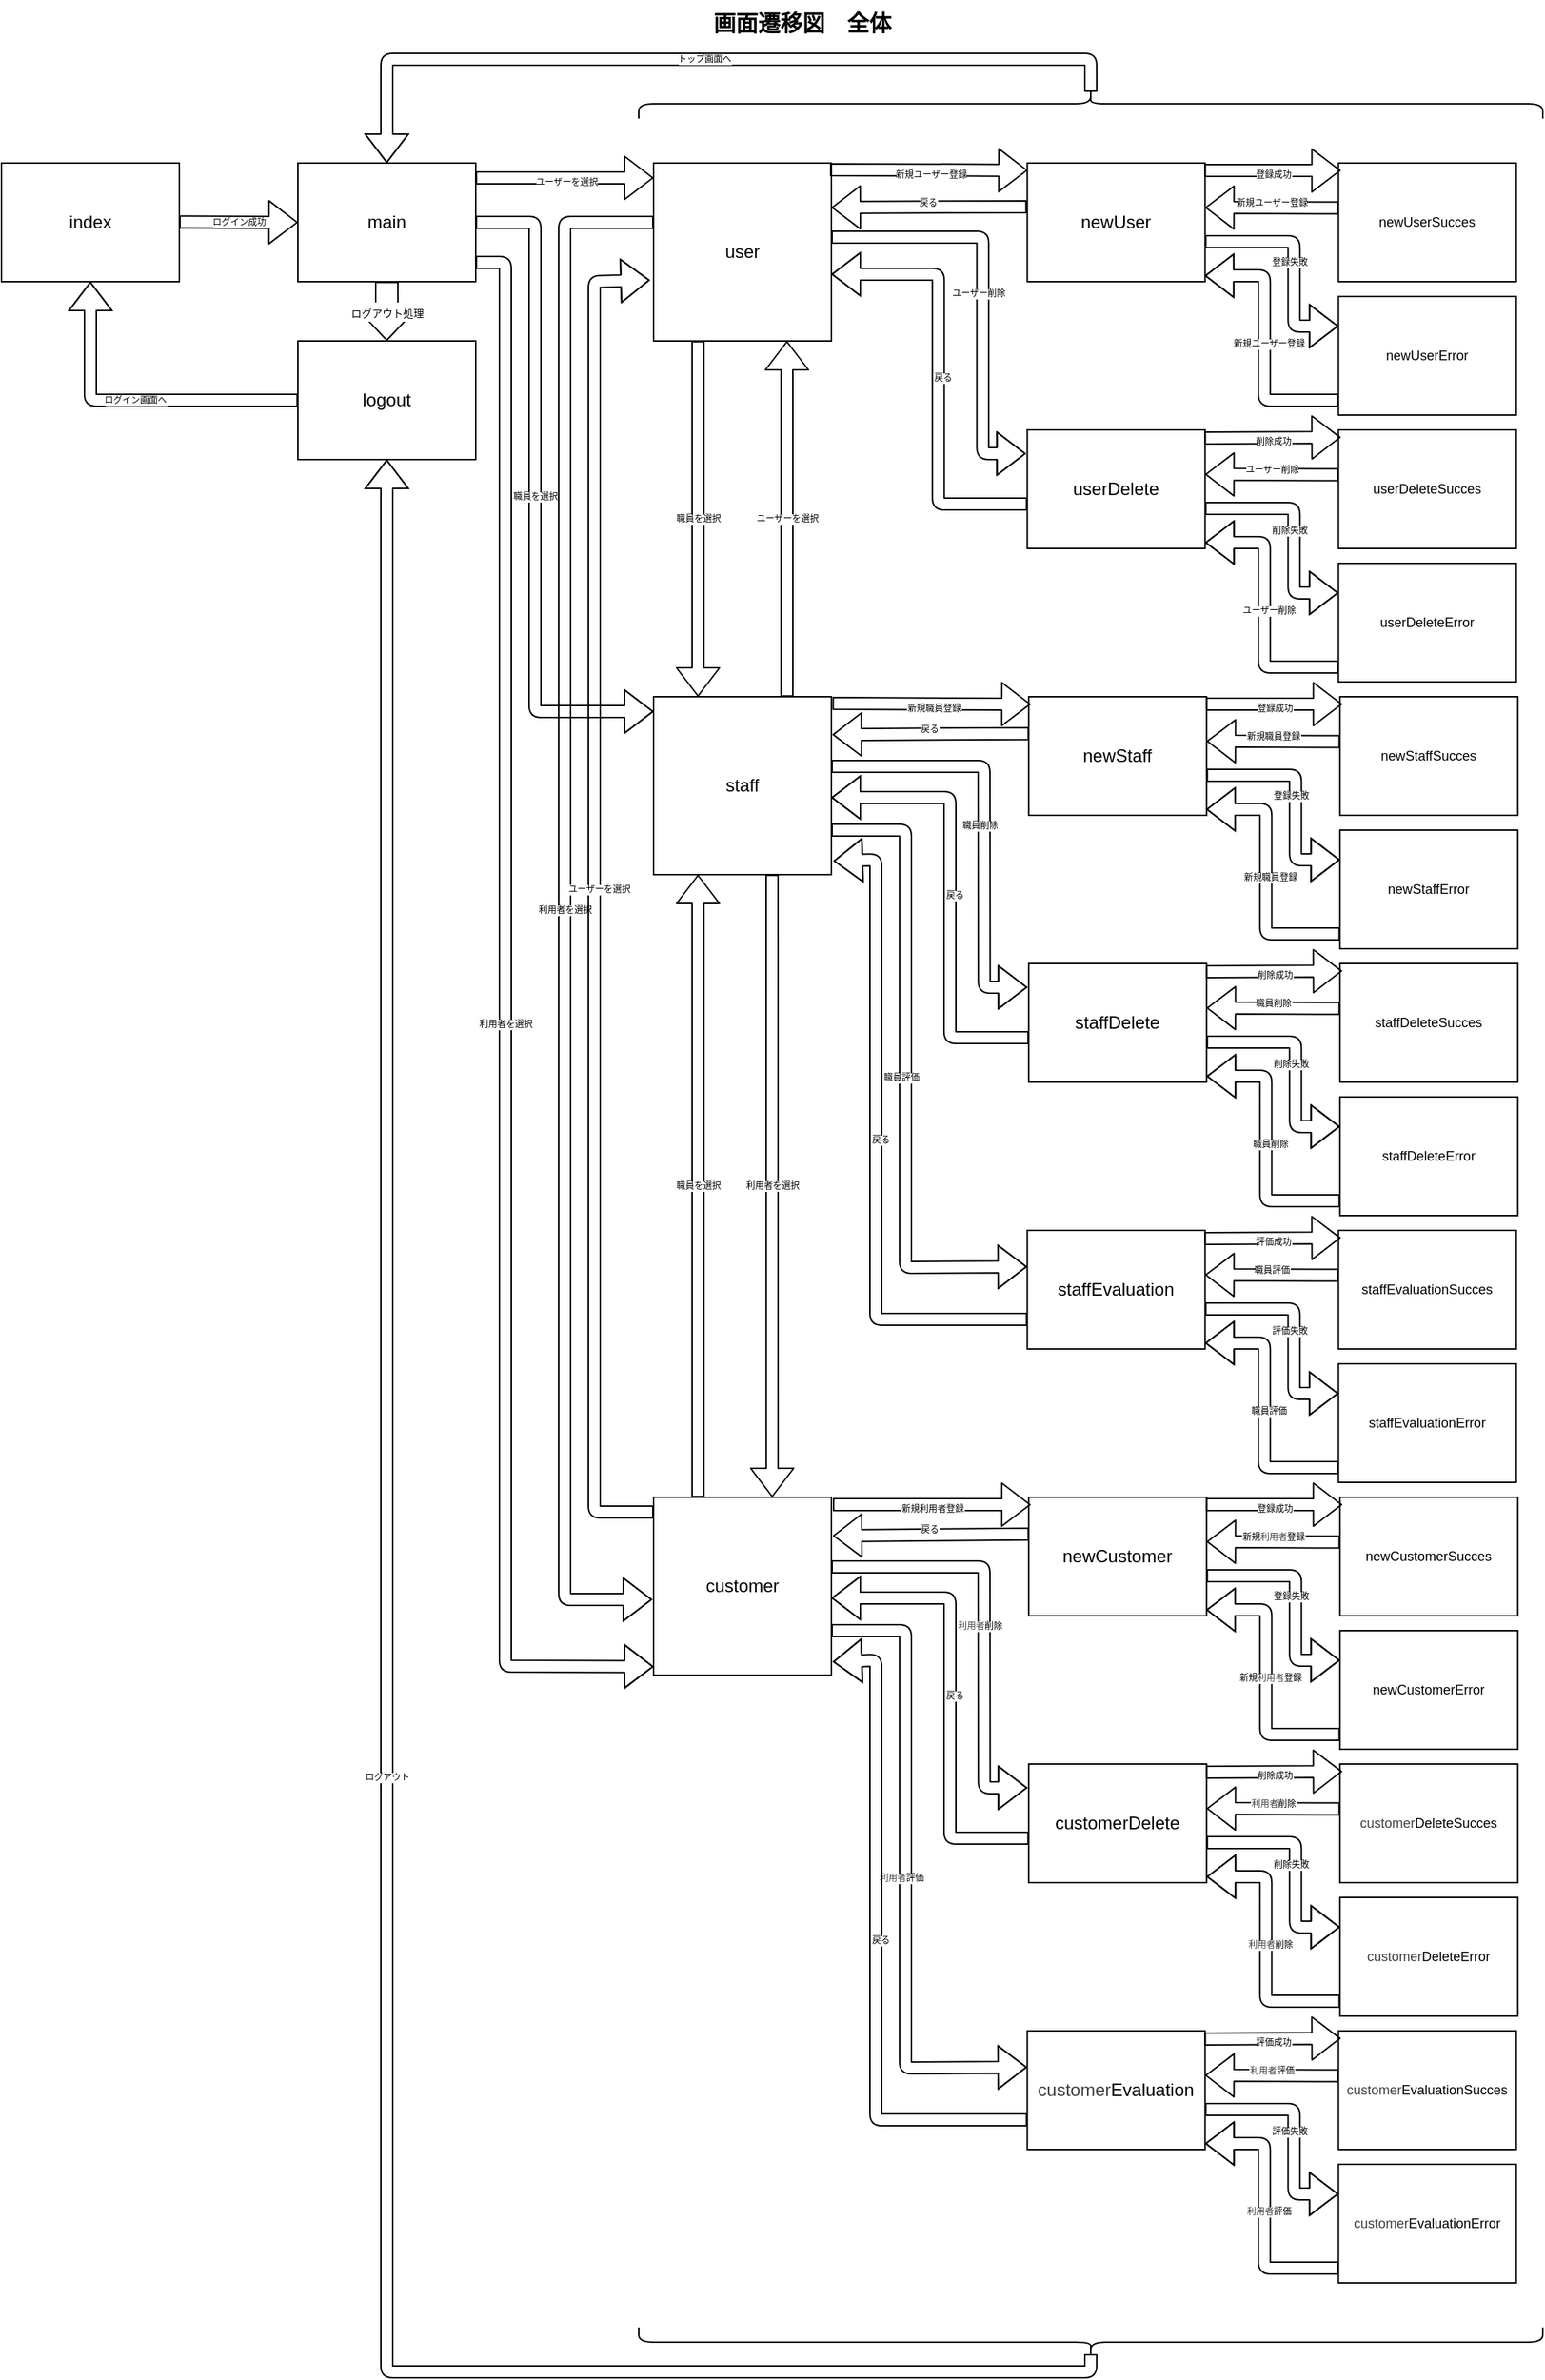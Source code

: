 <mxfile>
    <diagram id="4oe_DwJHGcQwyw0zM1gN" name="ページ1">
        <mxGraphModel dx="1631" dy="926" grid="1" gridSize="10" guides="1" tooltips="1" connect="1" arrows="1" fold="1" page="1" pageScale="1" pageWidth="1169" pageHeight="1654" math="0" shadow="0">
            <root>
                <mxCell id="0"/>
                <mxCell id="1" parent="0"/>
                <mxCell id="2" value="index" style="rounded=0;whiteSpace=wrap;html=1;" parent="1" vertex="1">
                    <mxGeometry x="40" y="110" width="120" height="80" as="geometry"/>
                </mxCell>
                <mxCell id="3" value="main" style="rounded=0;whiteSpace=wrap;html=1;" parent="1" vertex="1">
                    <mxGeometry x="240" y="110" width="120" height="80" as="geometry"/>
                </mxCell>
                <mxCell id="5" value="user" style="rounded=0;whiteSpace=wrap;html=1;" parent="1" vertex="1">
                    <mxGeometry x="480" y="110" width="120" height="120" as="geometry"/>
                </mxCell>
                <mxCell id="6" value="staff" style="rounded=0;whiteSpace=wrap;html=1;" parent="1" vertex="1">
                    <mxGeometry x="480" y="470" width="120" height="120" as="geometry"/>
                </mxCell>
                <mxCell id="9" value="customer" style="rounded=0;whiteSpace=wrap;html=1;" parent="1" vertex="1">
                    <mxGeometry x="480" y="1010" width="120" height="120" as="geometry"/>
                </mxCell>
                <mxCell id="17" value="logout" style="rounded=0;whiteSpace=wrap;html=1;" parent="1" vertex="1">
                    <mxGeometry x="240" y="230" width="120" height="80" as="geometry"/>
                </mxCell>
                <mxCell id="20" value="&lt;font&gt;ログイン成功&lt;/font&gt;" style="shape=flexArrow;endArrow=classic;html=1;entryX=0;entryY=0.5;entryDx=0;entryDy=0;align=center;spacing=0;spacingBottom=0;fontSize=6;startSize=6;endSize=6;targetPerimeterSpacing=0;strokeWidth=1;width=8;" parent="1" target="3" edge="1">
                    <mxGeometry width="50" height="50" relative="1" as="geometry">
                        <mxPoint x="160" y="149.76" as="sourcePoint"/>
                        <mxPoint x="230" y="149.76" as="targetPoint"/>
                    </mxGeometry>
                </mxCell>
                <mxCell id="29" value="&lt;font&gt;ユーザーを選択&lt;/font&gt;" style="shape=flexArrow;endArrow=classic;html=1;align=center;spacing=0;spacingBottom=0;exitX=0.997;exitY=0.163;exitDx=0;exitDy=0;exitPerimeter=0;fontSize=6;startSize=6;endSize=6;targetPerimeterSpacing=0;strokeWidth=1;width=8;" parent="1" edge="1">
                    <mxGeometry x="0.015" y="-3" width="50" height="50" relative="1" as="geometry">
                        <mxPoint x="360.0" y="120.0" as="sourcePoint"/>
                        <mxPoint x="480" y="120" as="targetPoint"/>
                        <mxPoint as="offset"/>
                    </mxGeometry>
                </mxCell>
                <mxCell id="30" value="&lt;font&gt;職員を選択&lt;/font&gt;" style="shape=flexArrow;endArrow=classic;html=1;align=center;spacing=0;spacingBottom=0;exitX=1;exitY=0.5;exitDx=0;exitDy=0;fontSize=6;startSize=6;endSize=6;targetPerimeterSpacing=0;strokeWidth=1;width=8;" parent="1" source="3" edge="1">
                    <mxGeometry width="50" height="50" relative="1" as="geometry">
                        <mxPoint x="360" y="150" as="sourcePoint"/>
                        <mxPoint x="480" y="480" as="targetPoint"/>
                        <Array as="points">
                            <mxPoint x="400" y="150"/>
                            <mxPoint x="400" y="480"/>
                        </Array>
                    </mxGeometry>
                </mxCell>
                <mxCell id="31" value="&lt;font&gt;利用者を選択&lt;/font&gt;" style="shape=flexArrow;endArrow=classic;html=1;entryX=0;entryY=0.952;entryDx=0;entryDy=0;align=center;spacing=0;spacingBottom=0;fontSize=6;startSize=6;endSize=6;targetPerimeterSpacing=0;strokeWidth=1;width=8;entryPerimeter=0;" parent="1" target="9" edge="1">
                    <mxGeometry width="50" height="50" relative="1" as="geometry">
                        <mxPoint x="360" y="177" as="sourcePoint"/>
                        <mxPoint x="490" y="370" as="targetPoint"/>
                        <Array as="points">
                            <mxPoint x="380" y="177"/>
                            <mxPoint x="380" y="1124"/>
                        </Array>
                    </mxGeometry>
                </mxCell>
                <mxCell id="33" value="&lt;font&gt;職員を選択&lt;/font&gt;" style="shape=flexArrow;endArrow=classic;html=1;entryX=0.25;entryY=0;entryDx=0;entryDy=0;align=center;spacing=0;spacingBottom=0;exitX=0.25;exitY=1;exitDx=0;exitDy=0;fontSize=6;startSize=6;endSize=6;targetPerimeterSpacing=0;strokeWidth=1;width=8;" parent="1" source="5" target="6" edge="1">
                    <mxGeometry width="50" height="50" relative="1" as="geometry">
                        <mxPoint x="510" y="190" as="sourcePoint"/>
                        <mxPoint x="630" y="310" as="targetPoint"/>
                    </mxGeometry>
                </mxCell>
                <mxCell id="34" value="&lt;font&gt;利用者を選択&lt;/font&gt;" style="shape=flexArrow;endArrow=classic;html=1;entryX=-0.008;entryY=0.575;entryDx=0;entryDy=0;align=center;spacing=0;spacingBottom=0;fontSize=6;startSize=6;endSize=6;targetPerimeterSpacing=0;strokeWidth=1;width=8;entryPerimeter=0;exitX=0;exitY=0.333;exitDx=0;exitDy=0;exitPerimeter=0;" parent="1" source="5" target="9" edge="1">
                    <mxGeometry width="50" height="50" relative="1" as="geometry">
                        <mxPoint x="479" y="150" as="sourcePoint"/>
                        <mxPoint x="410" y="1020.0" as="targetPoint"/>
                        <Array as="points">
                            <mxPoint x="420" y="150"/>
                            <mxPoint x="420" y="1079"/>
                        </Array>
                    </mxGeometry>
                </mxCell>
                <mxCell id="35" value="&lt;font&gt;職員を選択&lt;/font&gt;" style="shape=flexArrow;endArrow=classic;html=1;entryX=0.25;entryY=1;entryDx=0;entryDy=0;align=center;spacing=0;spacingBottom=0;exitX=0.25;exitY=0;exitDx=0;exitDy=0;fontSize=6;startSize=6;endSize=6;targetPerimeterSpacing=0;strokeWidth=1;width=8;" parent="1" source="9" target="6" edge="1">
                    <mxGeometry width="50" height="50" relative="1" as="geometry">
                        <mxPoint x="510" y="886" as="sourcePoint"/>
                        <mxPoint x="510" y="940" as="targetPoint"/>
                    </mxGeometry>
                </mxCell>
                <mxCell id="36" value="&lt;font&gt;利用者を選択&lt;/font&gt;" style="shape=flexArrow;endArrow=classic;html=1;entryX=0.667;entryY=0;entryDx=0;entryDy=0;align=center;spacing=0;spacingBottom=0;entryPerimeter=0;fontSize=6;startSize=6;endSize=6;targetPerimeterSpacing=0;strokeWidth=1;width=8;" parent="1" target="9" edge="1">
                    <mxGeometry width="50" height="50" relative="1" as="geometry">
                        <mxPoint x="560" y="590" as="sourcePoint"/>
                        <mxPoint x="680" y="1046" as="targetPoint"/>
                    </mxGeometry>
                </mxCell>
                <mxCell id="37" value="&lt;font&gt;ユーザーを選択&lt;/font&gt;" style="shape=flexArrow;endArrow=classic;html=1;entryX=-0.021;entryY=0.658;entryDx=0;entryDy=0;align=center;spacing=0;spacingBottom=0;exitX=0;exitY=0.083;exitDx=0;exitDy=0;exitPerimeter=0;entryPerimeter=0;fontSize=6;startSize=6;endSize=6;targetPerimeterSpacing=0;strokeWidth=1;width=8;" parent="1" source="9" target="5" edge="1">
                    <mxGeometry x="0.015" y="-3" width="50" height="50" relative="1" as="geometry">
                        <mxPoint x="465.16" y="1010.0" as="sourcePoint"/>
                        <mxPoint x="460.0" y="710.56" as="targetPoint"/>
                        <mxPoint as="offset"/>
                        <Array as="points">
                            <mxPoint x="440" y="1020"/>
                            <mxPoint x="440" y="190"/>
                        </Array>
                    </mxGeometry>
                </mxCell>
                <mxCell id="38" value="&lt;span style=&quot;font-size: 7px;&quot;&gt;ログアウト処理&lt;/span&gt;" style="shape=flexArrow;endArrow=classic;html=1;entryX=0.5;entryY=0;entryDx=0;entryDy=0;width=15;align=center;spacing=0;spacingBottom=1;exitX=0.5;exitY=1;exitDx=0;exitDy=0;" parent="1" source="3" target="17" edge="1">
                    <mxGeometry width="50" height="50" relative="1" as="geometry">
                        <mxPoint x="160" y="220" as="sourcePoint"/>
                        <mxPoint x="240" y="220.24" as="targetPoint"/>
                    </mxGeometry>
                </mxCell>
                <mxCell id="41" value="newUser" style="rounded=0;whiteSpace=wrap;html=1;" parent="1" vertex="1">
                    <mxGeometry x="732.16" y="110" width="120" height="80" as="geometry"/>
                </mxCell>
                <mxCell id="42" value="userDelete" style="rounded=0;whiteSpace=wrap;html=1;" parent="1" vertex="1">
                    <mxGeometry x="732.16" y="290" width="120" height="80" as="geometry"/>
                </mxCell>
                <mxCell id="43" value="newUserSucces" style="rounded=0;whiteSpace=wrap;html=1;fontSize=9;" parent="1" vertex="1">
                    <mxGeometry x="942.16" y="110" width="120" height="80" as="geometry"/>
                </mxCell>
                <mxCell id="44" value="newUserError" style="rounded=0;whiteSpace=wrap;html=1;fontSize=9;" parent="1" vertex="1">
                    <mxGeometry x="942.16" y="200" width="120" height="80" as="geometry"/>
                </mxCell>
                <mxCell id="45" value="&lt;font&gt;新規&lt;/font&gt;&lt;span style=&quot;background-color: light-dark(#ffffff, var(--ge-dark-color, #121212));&quot;&gt;ユーザー登録&lt;/span&gt;" style="shape=flexArrow;endArrow=classic;html=1;align=center;spacing=0;spacingBottom=0;exitX=0.992;exitY=0.037;exitDx=0;exitDy=0;exitPerimeter=0;fontSize=6;startSize=6;endSize=6;targetPerimeterSpacing=0;strokeWidth=1;width=8;entryX=0.002;entryY=0.061;entryDx=0;entryDy=0;entryPerimeter=0;" parent="1" source="5" target="41" edge="1">
                    <mxGeometry x="0.015" y="-3" width="50" height="50" relative="1" as="geometry">
                        <mxPoint x="641.2" y="115.04" as="sourcePoint"/>
                        <mxPoint x="730" y="114" as="targetPoint"/>
                        <mxPoint as="offset"/>
                    </mxGeometry>
                </mxCell>
                <mxCell id="46" value="&lt;font&gt;戻る&lt;/font&gt;" style="shape=flexArrow;endArrow=classic;html=1;align=center;spacing=0;spacingBottom=0;exitX=-0.003;exitY=0.368;exitDx=0;exitDy=0;fontSize=6;startSize=6;endSize=6;targetPerimeterSpacing=0;strokeWidth=1;exitPerimeter=0;width=8;entryX=1;entryY=0.25;entryDx=0;entryDy=0;" parent="1" source="41" target="5" edge="1">
                    <mxGeometry x="0.013" y="-3" width="50" height="50" relative="1" as="geometry">
                        <mxPoint x="692.16" y="140" as="sourcePoint"/>
                        <mxPoint x="642.16" y="140" as="targetPoint"/>
                        <mxPoint as="offset"/>
                    </mxGeometry>
                </mxCell>
                <mxCell id="47" value="&lt;span style=&quot;background-color: light-dark(#ffffff, var(--ge-dark-color, #121212));&quot;&gt;登録成功&lt;/span&gt;" style="shape=flexArrow;endArrow=classic;html=1;entryX=0.013;entryY=0.063;entryDx=0;entryDy=0;align=center;spacing=0;spacingBottom=0;exitX=0.996;exitY=0.063;exitDx=0;exitDy=0;exitPerimeter=0;fontSize=6;startSize=6;endSize=6;targetPerimeterSpacing=0;strokeWidth=1;entryPerimeter=0;width=8;" parent="1" source="41" target="43" edge="1">
                    <mxGeometry x="0.015" y="-3" width="50" height="50" relative="1" as="geometry">
                        <mxPoint x="852.16" y="120" as="sourcePoint"/>
                        <mxPoint x="942.16" y="120" as="targetPoint"/>
                        <mxPoint as="offset"/>
                    </mxGeometry>
                </mxCell>
                <mxCell id="48" value="&lt;font&gt;新規&lt;/font&gt;&lt;span style=&quot;background-color: light-dark(#ffffff, var(--ge-dark-color, #121212));&quot;&gt;ユーザー登録&lt;/span&gt;" style="shape=flexArrow;endArrow=classic;html=1;entryX=1.008;entryY=0.813;entryDx=0;entryDy=0;align=center;spacing=0;spacingBottom=0;exitX=0;exitY=0.5;exitDx=0;exitDy=0;entryPerimeter=0;fontSize=6;startSize=6;endSize=6;targetPerimeterSpacing=0;strokeWidth=1;spacingTop=0;width=8;" parent="1" edge="1">
                    <mxGeometry x="0.015" y="-3" width="50" height="50" relative="1" as="geometry">
                        <mxPoint x="942.16" y="140.24" as="sourcePoint"/>
                        <mxPoint x="852.16" y="140.0" as="targetPoint"/>
                        <mxPoint as="offset"/>
                    </mxGeometry>
                </mxCell>
                <mxCell id="49" value="&lt;span style=&quot;background-color: light-dark(#ffffff, var(--ge-dark-color, #121212));&quot;&gt;登録失敗&lt;/span&gt;" style="shape=flexArrow;endArrow=classic;html=1;entryX=0;entryY=0.25;entryDx=0;entryDy=0;align=center;spacing=0;spacingBottom=0;exitX=1;exitY=0.662;exitDx=0;exitDy=0;exitPerimeter=0;fontSize=6;startSize=6;endSize=6;targetPerimeterSpacing=0;strokeWidth=1;width=8;" parent="1" source="41" target="44" edge="1">
                    <mxGeometry x="0.015" y="-3" width="50" height="50" relative="1" as="geometry">
                        <mxPoint x="852.16" y="180" as="sourcePoint"/>
                        <mxPoint x="942.16" y="180" as="targetPoint"/>
                        <mxPoint as="offset"/>
                        <Array as="points">
                            <mxPoint x="912.16" y="163"/>
                            <mxPoint x="912.16" y="220"/>
                        </Array>
                    </mxGeometry>
                </mxCell>
                <mxCell id="50" value="&lt;font&gt;ユーザーを選択&lt;/font&gt;" style="shape=flexArrow;endArrow=classic;html=1;entryX=0.75;entryY=1;entryDx=0;entryDy=0;align=center;spacing=0;spacingBottom=0;exitX=0.75;exitY=0;exitDx=0;exitDy=0;fontSize=6;startSize=6;endSize=6;targetPerimeterSpacing=0;strokeWidth=1;width=8;" parent="1" source="6" target="5" edge="1">
                    <mxGeometry width="50" height="50" relative="1" as="geometry">
                        <mxPoint x="590" y="210" as="sourcePoint"/>
                        <mxPoint x="590" y="396" as="targetPoint"/>
                    </mxGeometry>
                </mxCell>
                <mxCell id="51" value="&lt;font&gt;新規&lt;/font&gt;&lt;span style=&quot;background-color: light-dark(#ffffff, var(--ge-dark-color, #121212));&quot;&gt;ユーザー登録&lt;/span&gt;" style="shape=flexArrow;endArrow=classic;html=1;entryX=0.998;entryY=0.95;entryDx=0;entryDy=0;align=center;spacing=0;spacingBottom=0;exitX=0;exitY=0.5;exitDx=0;exitDy=0;entryPerimeter=0;fontSize=6;startSize=6;endSize=6;targetPerimeterSpacing=0;strokeWidth=1;spacingTop=0;width=8;" parent="1" target="41" edge="1">
                    <mxGeometry x="0.015" y="-3" width="50" height="50" relative="1" as="geometry">
                        <mxPoint x="942.16" y="269.95" as="sourcePoint"/>
                        <mxPoint x="852.16" y="269.71" as="targetPoint"/>
                        <mxPoint as="offset"/>
                        <Array as="points">
                            <mxPoint x="892.16" y="270"/>
                            <mxPoint x="892.16" y="186"/>
                        </Array>
                    </mxGeometry>
                </mxCell>
                <mxCell id="53" value="&lt;font&gt;ログイン画面へ&lt;/font&gt;" style="shape=flexArrow;endArrow=classic;html=1;entryX=0.5;entryY=1;entryDx=0;entryDy=0;align=center;spacing=0;spacingBottom=0;fontSize=6;startSize=6;endSize=6;targetPerimeterSpacing=0;strokeWidth=1;exitX=0;exitY=0.5;exitDx=0;exitDy=0;width=8;" parent="1" source="17" target="2" edge="1">
                    <mxGeometry width="50" height="50" relative="1" as="geometry">
                        <mxPoint x="110" y="269.66" as="sourcePoint"/>
                        <mxPoint x="190" y="269.9" as="targetPoint"/>
                        <Array as="points">
                            <mxPoint x="100" y="270"/>
                        </Array>
                    </mxGeometry>
                </mxCell>
                <mxCell id="54" value="&lt;span style=&quot;color: rgb(0, 0, 0);&quot;&gt;userDelete&lt;/span&gt;Succes" style="rounded=0;whiteSpace=wrap;html=1;fontSize=9;" parent="1" vertex="1">
                    <mxGeometry x="942.16" y="290" width="120" height="80" as="geometry"/>
                </mxCell>
                <mxCell id="55" value="&lt;span style=&quot;color: rgb(0, 0, 0);&quot;&gt;userDelete&lt;/span&gt;Error" style="rounded=0;whiteSpace=wrap;html=1;fontSize=9;" parent="1" vertex="1">
                    <mxGeometry x="942.16" y="380" width="120" height="80" as="geometry"/>
                </mxCell>
                <mxCell id="56" value="&lt;span style=&quot;background-color: light-dark(#ffffff, var(--ge-dark-color, #121212));&quot;&gt;削除成功&lt;/span&gt;" style="shape=flexArrow;endArrow=classic;html=1;entryX=0.013;entryY=0.063;entryDx=0;entryDy=0;align=center;spacing=0;spacingBottom=0;exitX=0.996;exitY=0.068;exitDx=0;exitDy=0;exitPerimeter=0;fontSize=6;startSize=6;endSize=6;targetPerimeterSpacing=0;strokeWidth=1;entryPerimeter=0;width=8;" parent="1" source="42" target="54" edge="1">
                    <mxGeometry x="0.015" y="-3" width="50" height="50" relative="1" as="geometry">
                        <mxPoint x="852.16" y="294" as="sourcePoint"/>
                        <mxPoint x="942.16" y="300" as="targetPoint"/>
                        <mxPoint as="offset"/>
                    </mxGeometry>
                </mxCell>
                <mxCell id="57" value="ユーザー削除" style="shape=flexArrow;endArrow=classic;html=1;entryX=1.008;entryY=0.813;entryDx=0;entryDy=0;align=center;spacing=0;spacingBottom=0;exitX=0;exitY=0.5;exitDx=0;exitDy=0;entryPerimeter=0;fontSize=6;startSize=6;endSize=6;targetPerimeterSpacing=0;strokeWidth=1;spacingTop=0;width=8;" parent="1" edge="1">
                    <mxGeometry x="0.015" y="-3" width="50" height="50" relative="1" as="geometry">
                        <mxPoint x="942.16" y="320.24" as="sourcePoint"/>
                        <mxPoint x="852.16" y="320" as="targetPoint"/>
                        <mxPoint as="offset"/>
                    </mxGeometry>
                </mxCell>
                <mxCell id="58" value="&lt;span style=&quot;background-color: light-dark(#ffffff, var(--ge-dark-color, #121212));&quot;&gt;削除失敗&lt;/span&gt;" style="shape=flexArrow;endArrow=classic;html=1;entryX=0;entryY=0.25;entryDx=0;entryDy=0;align=center;spacing=0;spacingBottom=0;exitX=1;exitY=0.662;exitDx=0;exitDy=0;exitPerimeter=0;fontSize=6;startSize=6;endSize=6;targetPerimeterSpacing=0;strokeWidth=1;width=8;" parent="1" target="55" edge="1">
                    <mxGeometry x="0.015" y="-3" width="50" height="50" relative="1" as="geometry">
                        <mxPoint x="852.16" y="343" as="sourcePoint"/>
                        <mxPoint x="942.16" y="360" as="targetPoint"/>
                        <mxPoint as="offset"/>
                        <Array as="points">
                            <mxPoint x="912.16" y="343"/>
                            <mxPoint x="912.16" y="400"/>
                        </Array>
                    </mxGeometry>
                </mxCell>
                <mxCell id="59" value="ユーザー削除" style="shape=flexArrow;endArrow=classic;html=1;entryX=0.998;entryY=0.95;entryDx=0;entryDy=0;align=center;spacing=0;spacingBottom=0;exitX=0;exitY=0.5;exitDx=0;exitDy=0;entryPerimeter=0;fontSize=6;startSize=6;endSize=6;targetPerimeterSpacing=0;strokeWidth=1;spacingTop=0;width=8;" parent="1" edge="1">
                    <mxGeometry x="0.015" y="-3" width="50" height="50" relative="1" as="geometry">
                        <mxPoint x="942.16" y="449.95" as="sourcePoint"/>
                        <mxPoint x="852.16" y="366" as="targetPoint"/>
                        <mxPoint as="offset"/>
                        <Array as="points">
                            <mxPoint x="892.16" y="450"/>
                            <mxPoint x="892.16" y="366"/>
                        </Array>
                    </mxGeometry>
                </mxCell>
                <mxCell id="61" value="ユーザー削除" style="shape=flexArrow;endArrow=classic;html=1;entryX=-0.008;entryY=0.2;entryDx=0;entryDy=0;align=center;spacing=0;spacingBottom=0;entryPerimeter=0;fontSize=6;startSize=6;endSize=6;targetPerimeterSpacing=0;strokeWidth=1;width=8;" parent="1" target="42" edge="1">
                    <mxGeometry x="0.015" y="-3" width="50" height="50" relative="1" as="geometry">
                        <mxPoint x="600" y="160" as="sourcePoint"/>
                        <mxPoint x="694.16" y="230" as="targetPoint"/>
                        <mxPoint as="offset"/>
                        <Array as="points">
                            <mxPoint x="702.16" y="160"/>
                            <mxPoint x="702.16" y="306"/>
                        </Array>
                    </mxGeometry>
                </mxCell>
                <mxCell id="62" value="&lt;font&gt;戻る&lt;/font&gt;" style="shape=flexArrow;endArrow=classic;html=1;align=center;spacing=0;spacingBottom=0;exitX=-0.003;exitY=0.368;exitDx=0;exitDy=0;fontSize=6;startSize=6;endSize=6;targetPerimeterSpacing=0;strokeWidth=1;exitPerimeter=0;width=8;" parent="1" edge="1">
                    <mxGeometry x="0.013" y="-3" width="50" height="50" relative="1" as="geometry">
                        <mxPoint x="732.16" y="340" as="sourcePoint"/>
                        <mxPoint x="600" y="185" as="targetPoint"/>
                        <mxPoint as="offset"/>
                        <Array as="points">
                            <mxPoint x="672.16" y="340"/>
                            <mxPoint x="672.16" y="185"/>
                        </Array>
                    </mxGeometry>
                </mxCell>
                <mxCell id="63" value="newS&lt;span style=&quot;color: rgb(0, 0, 0);&quot;&gt;taff&lt;/span&gt;" style="rounded=0;whiteSpace=wrap;html=1;" parent="1" vertex="1">
                    <mxGeometry x="733.16" y="470" width="120" height="80" as="geometry"/>
                </mxCell>
                <mxCell id="64" value="&lt;span style=&quot;color: rgb(0, 0, 0);&quot;&gt;staff&lt;/span&gt;Delete" style="rounded=0;whiteSpace=wrap;html=1;" parent="1" vertex="1">
                    <mxGeometry x="733.16" y="650" width="120" height="80" as="geometry"/>
                </mxCell>
                <mxCell id="65" value="new&lt;span style=&quot;color: rgb(0, 0, 0);&quot;&gt;S&lt;/span&gt;&lt;span style=&quot;color: rgb(0, 0, 0);&quot;&gt;taff&lt;/span&gt;Succes" style="rounded=0;whiteSpace=wrap;html=1;fontSize=9;" parent="1" vertex="1">
                    <mxGeometry x="943.16" y="470" width="120" height="80" as="geometry"/>
                </mxCell>
                <mxCell id="66" value="new&lt;span style=&quot;color: rgb(0, 0, 0);&quot;&gt;S&lt;/span&gt;&lt;span style=&quot;color: rgb(0, 0, 0);&quot;&gt;taff&lt;/span&gt;Error" style="rounded=0;whiteSpace=wrap;html=1;fontSize=9;" parent="1" vertex="1">
                    <mxGeometry x="943.16" y="560" width="120" height="80" as="geometry"/>
                </mxCell>
                <mxCell id="67" value="&lt;font&gt;新規&lt;/font&gt;&lt;span style=&quot;background-color: light-dark(#ffffff, var(--ge-dark-color, #121212));&quot;&gt;職員登録&lt;/span&gt;" style="shape=flexArrow;endArrow=classic;html=1;entryX=0.011;entryY=0.063;entryDx=0;entryDy=0;align=center;spacing=0;spacingBottom=0;exitX=1.006;exitY=0.038;exitDx=0;exitDy=0;exitPerimeter=0;entryPerimeter=0;fontSize=6;startSize=6;endSize=6;targetPerimeterSpacing=0;strokeWidth=1;width=8;" parent="1" source="6" target="63" edge="1">
                    <mxGeometry x="0.015" y="-3" width="50" height="50" relative="1" as="geometry">
                        <mxPoint x="642.16" y="475" as="sourcePoint"/>
                        <mxPoint x="655.16" y="537" as="targetPoint"/>
                        <mxPoint as="offset"/>
                    </mxGeometry>
                </mxCell>
                <mxCell id="68" value="&lt;font&gt;戻る&lt;/font&gt;" style="shape=flexArrow;endArrow=classic;html=1;align=center;spacing=0;spacingBottom=0;exitX=0.001;exitY=0.311;exitDx=0;exitDy=0;fontSize=6;startSize=6;endSize=6;targetPerimeterSpacing=0;strokeWidth=1;exitPerimeter=0;width=8;entryX=1.006;entryY=0.213;entryDx=0;entryDy=0;entryPerimeter=0;" parent="1" source="63" target="6" edge="1">
                    <mxGeometry x="0.013" y="-3" width="50" height="50" relative="1" as="geometry">
                        <mxPoint x="732.16" y="499.44" as="sourcePoint"/>
                        <mxPoint x="640.0" y="492.8" as="targetPoint"/>
                        <mxPoint as="offset"/>
                    </mxGeometry>
                </mxCell>
                <mxCell id="69" value="&lt;span style=&quot;background-color: light-dark(#ffffff, var(--ge-dark-color, #121212));&quot;&gt;登録成功&lt;/span&gt;" style="shape=flexArrow;endArrow=classic;html=1;entryX=0.013;entryY=0.063;entryDx=0;entryDy=0;align=center;spacing=0;spacingBottom=0;exitX=0.996;exitY=0.063;exitDx=0;exitDy=0;exitPerimeter=0;fontSize=6;startSize=6;endSize=6;targetPerimeterSpacing=0;strokeWidth=1;entryPerimeter=0;width=8;" parent="1" source="63" target="65" edge="1">
                    <mxGeometry x="0.015" y="-3" width="50" height="50" relative="1" as="geometry">
                        <mxPoint x="853.16" y="480" as="sourcePoint"/>
                        <mxPoint x="943.16" y="480" as="targetPoint"/>
                        <mxPoint as="offset"/>
                    </mxGeometry>
                </mxCell>
                <mxCell id="70" value="&lt;font&gt;新規職員&lt;/font&gt;&lt;span style=&quot;background-color: light-dark(#ffffff, var(--ge-dark-color, #121212));&quot;&gt;登録&lt;/span&gt;" style="shape=flexArrow;endArrow=classic;html=1;entryX=1.008;entryY=0.813;entryDx=0;entryDy=0;align=center;spacing=0;spacingBottom=0;exitX=0;exitY=0.5;exitDx=0;exitDy=0;entryPerimeter=0;fontSize=6;startSize=6;endSize=6;targetPerimeterSpacing=0;strokeWidth=1;spacingTop=0;width=8;" parent="1" edge="1">
                    <mxGeometry x="0.015" y="-3" width="50" height="50" relative="1" as="geometry">
                        <mxPoint x="943.16" y="500.24" as="sourcePoint"/>
                        <mxPoint x="853.16" y="500" as="targetPoint"/>
                        <mxPoint as="offset"/>
                    </mxGeometry>
                </mxCell>
                <mxCell id="71" value="&lt;span style=&quot;background-color: light-dark(#ffffff, var(--ge-dark-color, #121212));&quot;&gt;登録失敗&lt;/span&gt;" style="shape=flexArrow;endArrow=classic;html=1;entryX=0;entryY=0.25;entryDx=0;entryDy=0;align=center;spacing=0;spacingBottom=0;exitX=1;exitY=0.662;exitDx=0;exitDy=0;exitPerimeter=0;fontSize=6;startSize=6;endSize=6;targetPerimeterSpacing=0;strokeWidth=1;width=8;" parent="1" source="63" target="66" edge="1">
                    <mxGeometry x="0.015" y="-3" width="50" height="50" relative="1" as="geometry">
                        <mxPoint x="853.16" y="540" as="sourcePoint"/>
                        <mxPoint x="943.16" y="540" as="targetPoint"/>
                        <mxPoint as="offset"/>
                        <Array as="points">
                            <mxPoint x="913.16" y="523"/>
                            <mxPoint x="913.16" y="580"/>
                        </Array>
                    </mxGeometry>
                </mxCell>
                <mxCell id="72" value="&lt;font&gt;新規職員&lt;/font&gt;&lt;span style=&quot;background-color: light-dark(#ffffff, var(--ge-dark-color, #121212));&quot;&gt;登録&lt;/span&gt;" style="shape=flexArrow;endArrow=classic;html=1;entryX=0.998;entryY=0.95;entryDx=0;entryDy=0;align=center;spacing=0;spacingBottom=0;exitX=0;exitY=0.5;exitDx=0;exitDy=0;entryPerimeter=0;fontSize=6;startSize=6;endSize=6;targetPerimeterSpacing=0;strokeWidth=1;spacingTop=0;width=8;" parent="1" target="63" edge="1">
                    <mxGeometry x="0.015" y="-3" width="50" height="50" relative="1" as="geometry">
                        <mxPoint x="943.16" y="629.95" as="sourcePoint"/>
                        <mxPoint x="853.16" y="629.71" as="targetPoint"/>
                        <mxPoint as="offset"/>
                        <Array as="points">
                            <mxPoint x="893.16" y="630"/>
                            <mxPoint x="893.16" y="546"/>
                        </Array>
                    </mxGeometry>
                </mxCell>
                <mxCell id="73" value="&lt;span style=&quot;color: rgb(0, 0, 0);&quot;&gt;&lt;span style=&quot;color: rgb(0, 0, 0);&quot;&gt;staff&lt;/span&gt;Delete&lt;/span&gt;Succes" style="rounded=0;whiteSpace=wrap;html=1;fontSize=9;" parent="1" vertex="1">
                    <mxGeometry x="943.16" y="650" width="120" height="80" as="geometry"/>
                </mxCell>
                <mxCell id="74" value="&lt;span style=&quot;color: rgb(0, 0, 0);&quot;&gt;&lt;span style=&quot;color: rgb(0, 0, 0);&quot;&gt;staff&lt;/span&gt;Delete&lt;/span&gt;Error" style="rounded=0;whiteSpace=wrap;html=1;fontSize=9;" parent="1" vertex="1">
                    <mxGeometry x="943.16" y="740" width="120" height="80" as="geometry"/>
                </mxCell>
                <mxCell id="75" value="&lt;span style=&quot;background-color: light-dark(#ffffff, var(--ge-dark-color, #121212));&quot;&gt;削除成功&lt;/span&gt;" style="shape=flexArrow;endArrow=classic;html=1;entryX=0.013;entryY=0.063;entryDx=0;entryDy=0;align=center;spacing=0;spacingBottom=0;exitX=0.996;exitY=0.068;exitDx=0;exitDy=0;exitPerimeter=0;fontSize=6;startSize=6;endSize=6;targetPerimeterSpacing=0;strokeWidth=1;entryPerimeter=0;width=8;" parent="1" source="64" target="73" edge="1">
                    <mxGeometry x="0.015" y="-3" width="50" height="50" relative="1" as="geometry">
                        <mxPoint x="853.16" y="654" as="sourcePoint"/>
                        <mxPoint x="943.16" y="660" as="targetPoint"/>
                        <mxPoint as="offset"/>
                    </mxGeometry>
                </mxCell>
                <mxCell id="76" value="職員削除" style="shape=flexArrow;endArrow=classic;html=1;entryX=1.008;entryY=0.813;entryDx=0;entryDy=0;align=center;spacing=0;spacingBottom=0;exitX=0;exitY=0.5;exitDx=0;exitDy=0;entryPerimeter=0;fontSize=6;startSize=6;endSize=6;targetPerimeterSpacing=0;strokeWidth=1;spacingTop=0;width=8;" parent="1" edge="1">
                    <mxGeometry x="0.015" y="-3" width="50" height="50" relative="1" as="geometry">
                        <mxPoint x="943.16" y="680.24" as="sourcePoint"/>
                        <mxPoint x="853.16" y="680" as="targetPoint"/>
                        <mxPoint as="offset"/>
                    </mxGeometry>
                </mxCell>
                <mxCell id="77" value="&lt;span style=&quot;background-color: light-dark(#ffffff, var(--ge-dark-color, #121212));&quot;&gt;削除失敗&lt;/span&gt;" style="shape=flexArrow;endArrow=classic;html=1;entryX=0;entryY=0.25;entryDx=0;entryDy=0;align=center;spacing=0;spacingBottom=0;exitX=1;exitY=0.662;exitDx=0;exitDy=0;exitPerimeter=0;fontSize=6;startSize=6;endSize=6;targetPerimeterSpacing=0;strokeWidth=1;width=8;" parent="1" target="74" edge="1">
                    <mxGeometry x="0.015" y="-3" width="50" height="50" relative="1" as="geometry">
                        <mxPoint x="853.16" y="703" as="sourcePoint"/>
                        <mxPoint x="943.16" y="720" as="targetPoint"/>
                        <mxPoint as="offset"/>
                        <Array as="points">
                            <mxPoint x="913.16" y="703"/>
                            <mxPoint x="913.16" y="760"/>
                        </Array>
                    </mxGeometry>
                </mxCell>
                <mxCell id="78" value="職員削除" style="shape=flexArrow;endArrow=classic;html=1;entryX=0.998;entryY=0.95;entryDx=0;entryDy=0;align=center;spacing=0;spacingBottom=0;exitX=0;exitY=0.5;exitDx=0;exitDy=0;entryPerimeter=0;fontSize=6;startSize=6;endSize=6;targetPerimeterSpacing=0;strokeWidth=1;spacingTop=0;width=8;" parent="1" edge="1">
                    <mxGeometry x="0.015" y="-3" width="50" height="50" relative="1" as="geometry">
                        <mxPoint x="943.16" y="809.95" as="sourcePoint"/>
                        <mxPoint x="853.16" y="726" as="targetPoint"/>
                        <mxPoint as="offset"/>
                        <Array as="points">
                            <mxPoint x="893.16" y="810"/>
                            <mxPoint x="893.16" y="726"/>
                        </Array>
                    </mxGeometry>
                </mxCell>
                <mxCell id="79" value="職員削除" style="shape=flexArrow;endArrow=classic;html=1;entryX=-0.008;entryY=0.2;entryDx=0;entryDy=0;align=center;spacing=0;spacingBottom=0;entryPerimeter=0;fontSize=6;startSize=6;endSize=6;targetPerimeterSpacing=0;strokeWidth=1;exitX=1;exitY=0.392;exitDx=0;exitDy=0;exitPerimeter=0;width=8;" parent="1" source="6" target="64" edge="1">
                    <mxGeometry x="0.015" y="-3" width="50" height="50" relative="1" as="geometry">
                        <mxPoint x="642.16" y="520" as="sourcePoint"/>
                        <mxPoint x="695.16" y="590" as="targetPoint"/>
                        <mxPoint as="offset"/>
                        <Array as="points">
                            <mxPoint x="703" y="517"/>
                            <mxPoint x="703.16" y="666"/>
                        </Array>
                    </mxGeometry>
                </mxCell>
                <mxCell id="80" value="&lt;font&gt;戻る&lt;/font&gt;" style="shape=flexArrow;endArrow=classic;html=1;align=center;spacing=0;spacingBottom=0;exitX=-0.003;exitY=0.368;exitDx=0;exitDy=0;fontSize=6;startSize=6;endSize=6;targetPerimeterSpacing=0;strokeWidth=1;exitPerimeter=0;entryX=1;entryY=0.567;entryDx=0;entryDy=0;width=8;entryPerimeter=0;" parent="1" target="6" edge="1">
                    <mxGeometry x="0.013" y="-3" width="50" height="50" relative="1" as="geometry">
                        <mxPoint x="733.16" y="700" as="sourcePoint"/>
                        <mxPoint x="642.16" y="545" as="targetPoint"/>
                        <mxPoint as="offset"/>
                        <Array as="points">
                            <mxPoint x="680" y="700"/>
                            <mxPoint x="680" y="538"/>
                        </Array>
                    </mxGeometry>
                </mxCell>
                <mxCell id="81" value="&lt;span style=&quot;color: rgb(0, 0, 0);&quot;&gt;staffEvaluation&lt;/span&gt;" style="rounded=0;whiteSpace=wrap;html=1;" parent="1" vertex="1">
                    <mxGeometry x="732.16" y="830" width="120" height="80" as="geometry"/>
                </mxCell>
                <mxCell id="82" value="&lt;span style=&quot;color: rgb(0, 0, 0);&quot;&gt;&lt;span style=&quot;color: rgb(0, 0, 0);&quot;&gt;staffEvaluation&lt;/span&gt;&lt;/span&gt;Succes" style="rounded=0;whiteSpace=wrap;html=1;fontSize=9;" parent="1" vertex="1">
                    <mxGeometry x="942.16" y="830" width="120" height="80" as="geometry"/>
                </mxCell>
                <mxCell id="83" value="&lt;span style=&quot;color: rgb(0, 0, 0);&quot;&gt;&lt;span style=&quot;color: rgb(0, 0, 0);&quot;&gt;staffEvaluation&lt;/span&gt;&lt;/span&gt;Error" style="rounded=0;whiteSpace=wrap;html=1;fontSize=9;" parent="1" vertex="1">
                    <mxGeometry x="942.16" y="920" width="120" height="80" as="geometry"/>
                </mxCell>
                <mxCell id="84" value="&lt;span style=&quot;background-color: light-dark(#ffffff, var(--ge-dark-color, #121212));&quot;&gt;評価成功&lt;/span&gt;" style="shape=flexArrow;endArrow=classic;html=1;entryX=0.013;entryY=0.063;entryDx=0;entryDy=0;align=center;spacing=0;spacingBottom=0;exitX=0.996;exitY=0.068;exitDx=0;exitDy=0;exitPerimeter=0;fontSize=6;startSize=6;endSize=6;targetPerimeterSpacing=0;strokeWidth=1;entryPerimeter=0;width=8;" parent="1" source="81" target="82" edge="1">
                    <mxGeometry x="0.015" y="-3" width="50" height="50" relative="1" as="geometry">
                        <mxPoint x="852.16" y="834" as="sourcePoint"/>
                        <mxPoint x="942.16" y="840" as="targetPoint"/>
                        <mxPoint as="offset"/>
                    </mxGeometry>
                </mxCell>
                <mxCell id="85" value="職員評価" style="shape=flexArrow;endArrow=classic;html=1;entryX=1.008;entryY=0.813;entryDx=0;entryDy=0;align=center;spacing=0;spacingBottom=0;exitX=0;exitY=0.5;exitDx=0;exitDy=0;entryPerimeter=0;fontSize=6;startSize=6;endSize=6;targetPerimeterSpacing=0;strokeWidth=1;spacingTop=0;width=8;" parent="1" edge="1">
                    <mxGeometry x="0.015" y="-3" width="50" height="50" relative="1" as="geometry">
                        <mxPoint x="942.16" y="860.24" as="sourcePoint"/>
                        <mxPoint x="852.16" y="860" as="targetPoint"/>
                        <mxPoint as="offset"/>
                    </mxGeometry>
                </mxCell>
                <mxCell id="86" value="&lt;span style=&quot;background-color: light-dark(#ffffff, var(--ge-dark-color, #121212));&quot;&gt;評価失敗&lt;/span&gt;" style="shape=flexArrow;endArrow=classic;html=1;entryX=0;entryY=0.25;entryDx=0;entryDy=0;align=center;spacing=0;spacingBottom=0;exitX=1;exitY=0.662;exitDx=0;exitDy=0;exitPerimeter=0;fontSize=6;startSize=6;endSize=6;targetPerimeterSpacing=0;strokeWidth=1;width=8;" parent="1" target="83" edge="1">
                    <mxGeometry x="0.015" y="-3" width="50" height="50" relative="1" as="geometry">
                        <mxPoint x="852.16" y="883" as="sourcePoint"/>
                        <mxPoint x="942.16" y="900" as="targetPoint"/>
                        <mxPoint as="offset"/>
                        <Array as="points">
                            <mxPoint x="912.16" y="883"/>
                            <mxPoint x="912.16" y="940"/>
                        </Array>
                    </mxGeometry>
                </mxCell>
                <mxCell id="87" value="職員評価" style="shape=flexArrow;endArrow=classic;html=1;entryX=0.998;entryY=0.95;entryDx=0;entryDy=0;align=center;spacing=0;spacingBottom=0;exitX=0;exitY=0.5;exitDx=0;exitDy=0;entryPerimeter=0;fontSize=6;startSize=6;endSize=6;targetPerimeterSpacing=0;strokeWidth=1;spacingTop=0;width=8;" parent="1" edge="1">
                    <mxGeometry x="0.015" y="-3" width="50" height="50" relative="1" as="geometry">
                        <mxPoint x="942.16" y="989.95" as="sourcePoint"/>
                        <mxPoint x="852.16" y="906" as="targetPoint"/>
                        <mxPoint as="offset"/>
                        <Array as="points">
                            <mxPoint x="892.16" y="990"/>
                            <mxPoint x="892.16" y="906"/>
                        </Array>
                    </mxGeometry>
                </mxCell>
                <mxCell id="109" value="職員評価" style="shape=flexArrow;endArrow=classic;html=1;entryX=-0.008;entryY=0.2;entryDx=0;entryDy=0;align=center;spacing=0;spacingBottom=0;entryPerimeter=0;fontSize=6;startSize=6;endSize=6;targetPerimeterSpacing=0;strokeWidth=1;exitX=1;exitY=0.75;exitDx=0;exitDy=0;width=8;" parent="1" source="6" edge="1">
                    <mxGeometry x="0.015" y="-3" width="50" height="50" relative="1" as="geometry">
                        <mxPoint x="600" y="705.5" as="sourcePoint"/>
                        <mxPoint x="732" y="854.5" as="targetPoint"/>
                        <mxPoint as="offset"/>
                        <Array as="points">
                            <mxPoint x="650" y="560"/>
                            <mxPoint x="650" y="706"/>
                            <mxPoint x="650" y="855"/>
                        </Array>
                    </mxGeometry>
                </mxCell>
                <mxCell id="110" value="&lt;font&gt;戻る&lt;/font&gt;" style="shape=flexArrow;endArrow=classic;html=1;align=center;spacing=0;spacingBottom=0;exitX=0;exitY=0.75;exitDx=0;exitDy=0;fontSize=6;startSize=6;endSize=6;targetPerimeterSpacing=0;strokeWidth=1;entryX=1.012;entryY=0.923;entryDx=0;entryDy=0;width=8;entryPerimeter=0;" parent="1" source="81" target="6" edge="1">
                    <mxGeometry x="0.013" y="-3" width="50" height="50" relative="1" as="geometry">
                        <mxPoint x="732.16" y="892" as="sourcePoint"/>
                        <mxPoint x="599" y="730" as="targetPoint"/>
                        <mxPoint as="offset"/>
                        <Array as="points">
                            <mxPoint x="630" y="890"/>
                            <mxPoint x="630" y="730"/>
                            <mxPoint x="630" y="580"/>
                        </Array>
                    </mxGeometry>
                </mxCell>
                <mxCell id="111" value="newC&lt;span style=&quot;color: rgb(0, 0, 0);&quot;&gt;ustomer&lt;/span&gt;" style="rounded=0;whiteSpace=wrap;html=1;" parent="1" vertex="1">
                    <mxGeometry x="733.16" y="1010" width="120" height="80" as="geometry"/>
                </mxCell>
                <mxCell id="112" value="&lt;span style=&quot;color: rgb(0, 0, 0);&quot;&gt;customer&lt;/span&gt;Delete" style="rounded=0;whiteSpace=wrap;html=1;" parent="1" vertex="1">
                    <mxGeometry x="733.16" y="1190" width="120" height="80" as="geometry"/>
                </mxCell>
                <mxCell id="113" value="new&lt;span style=&quot;color: rgb(0, 0, 0);&quot;&gt;C&lt;/span&gt;&lt;span style=&quot;color: rgb(0, 0, 0);&quot;&gt;ustomer&lt;/span&gt;Succes" style="rounded=0;whiteSpace=wrap;html=1;fontSize=9;" parent="1" vertex="1">
                    <mxGeometry x="943.16" y="1010" width="120" height="80" as="geometry"/>
                </mxCell>
                <mxCell id="114" value="new&lt;span style=&quot;color: rgb(0, 0, 0);&quot;&gt;C&lt;/span&gt;&lt;span style=&quot;color: rgb(0, 0, 0);&quot;&gt;ustomer&lt;/span&gt;Error" style="rounded=0;whiteSpace=wrap;html=1;fontSize=9;" parent="1" vertex="1">
                    <mxGeometry x="943.16" y="1100" width="120" height="80" as="geometry"/>
                </mxCell>
                <mxCell id="115" value="&lt;font&gt;新規利用者&lt;/font&gt;&lt;span style=&quot;background-color: light-dark(#ffffff, var(--ge-dark-color, #121212));&quot;&gt;登録&lt;/span&gt;" style="shape=flexArrow;endArrow=classic;html=1;entryX=0.011;entryY=0.063;entryDx=0;entryDy=0;align=center;spacing=0;spacingBottom=0;exitX=1.006;exitY=0.038;exitDx=0;exitDy=0;exitPerimeter=0;entryPerimeter=0;fontSize=6;startSize=6;endSize=6;targetPerimeterSpacing=0;strokeWidth=1;width=8;" parent="1" target="111" edge="1">
                    <mxGeometry x="0.015" y="-3" width="50" height="50" relative="1" as="geometry">
                        <mxPoint x="601" y="1015" as="sourcePoint"/>
                        <mxPoint x="655.16" y="1077" as="targetPoint"/>
                        <mxPoint as="offset"/>
                    </mxGeometry>
                </mxCell>
                <mxCell id="116" value="&lt;font&gt;戻る&lt;/font&gt;" style="shape=flexArrow;endArrow=classic;html=1;align=center;spacing=0;spacingBottom=0;exitX=0.001;exitY=0.311;exitDx=0;exitDy=0;fontSize=6;startSize=6;endSize=6;targetPerimeterSpacing=0;strokeWidth=1;exitPerimeter=0;width=8;entryX=1.006;entryY=0.213;entryDx=0;entryDy=0;entryPerimeter=0;" parent="1" source="111" edge="1">
                    <mxGeometry x="0.013" y="-3" width="50" height="50" relative="1" as="geometry">
                        <mxPoint x="732.16" y="1039.44" as="sourcePoint"/>
                        <mxPoint x="601" y="1036" as="targetPoint"/>
                        <mxPoint as="offset"/>
                    </mxGeometry>
                </mxCell>
                <mxCell id="117" value="&lt;span style=&quot;background-color: light-dark(#ffffff, var(--ge-dark-color, #121212));&quot;&gt;登録成功&lt;/span&gt;" style="shape=flexArrow;endArrow=classic;html=1;entryX=0.013;entryY=0.063;entryDx=0;entryDy=0;align=center;spacing=0;spacingBottom=0;exitX=0.996;exitY=0.063;exitDx=0;exitDy=0;exitPerimeter=0;fontSize=6;startSize=6;endSize=6;targetPerimeterSpacing=0;strokeWidth=1;entryPerimeter=0;width=8;" parent="1" source="111" target="113" edge="1">
                    <mxGeometry x="0.015" y="-3" width="50" height="50" relative="1" as="geometry">
                        <mxPoint x="853.16" y="1020" as="sourcePoint"/>
                        <mxPoint x="943.16" y="1020" as="targetPoint"/>
                        <mxPoint as="offset"/>
                    </mxGeometry>
                </mxCell>
                <mxCell id="118" value="&lt;font&gt;新規&lt;/font&gt;&lt;span style=&quot;color: rgb(63, 63, 63);&quot;&gt;利用者&lt;/span&gt;&lt;span style=&quot;background-color: light-dark(#ffffff, var(--ge-dark-color, #121212));&quot;&gt;登録&lt;/span&gt;" style="shape=flexArrow;endArrow=classic;html=1;entryX=1.008;entryY=0.813;entryDx=0;entryDy=0;align=center;spacing=0;spacingBottom=0;exitX=0;exitY=0.5;exitDx=0;exitDy=0;entryPerimeter=0;fontSize=6;startSize=6;endSize=6;targetPerimeterSpacing=0;strokeWidth=1;spacingTop=0;width=8;" parent="1" edge="1">
                    <mxGeometry x="0.015" y="-3" width="50" height="50" relative="1" as="geometry">
                        <mxPoint x="943.16" y="1040.24" as="sourcePoint"/>
                        <mxPoint x="853.16" y="1040" as="targetPoint"/>
                        <mxPoint as="offset"/>
                    </mxGeometry>
                </mxCell>
                <mxCell id="119" value="&lt;span style=&quot;background-color: light-dark(#ffffff, var(--ge-dark-color, #121212));&quot;&gt;登録失敗&lt;/span&gt;" style="shape=flexArrow;endArrow=classic;html=1;entryX=0;entryY=0.25;entryDx=0;entryDy=0;align=center;spacing=0;spacingBottom=0;exitX=1;exitY=0.662;exitDx=0;exitDy=0;exitPerimeter=0;fontSize=6;startSize=6;endSize=6;targetPerimeterSpacing=0;strokeWidth=1;width=8;" parent="1" source="111" target="114" edge="1">
                    <mxGeometry x="0.015" y="-3" width="50" height="50" relative="1" as="geometry">
                        <mxPoint x="853.16" y="1080" as="sourcePoint"/>
                        <mxPoint x="943.16" y="1080" as="targetPoint"/>
                        <mxPoint as="offset"/>
                        <Array as="points">
                            <mxPoint x="913.16" y="1063"/>
                            <mxPoint x="913.16" y="1120"/>
                        </Array>
                    </mxGeometry>
                </mxCell>
                <mxCell id="120" value="&lt;font&gt;新規&lt;/font&gt;&lt;span style=&quot;color: rgb(63, 63, 63);&quot;&gt;利用者&lt;/span&gt;&lt;span style=&quot;background-color: light-dark(#ffffff, var(--ge-dark-color, #121212));&quot;&gt;登録&lt;/span&gt;" style="shape=flexArrow;endArrow=classic;html=1;entryX=0.998;entryY=0.95;entryDx=0;entryDy=0;align=center;spacing=0;spacingBottom=0;exitX=0;exitY=0.5;exitDx=0;exitDy=0;entryPerimeter=0;fontSize=6;startSize=6;endSize=6;targetPerimeterSpacing=0;strokeWidth=1;spacingTop=0;width=8;" parent="1" target="111" edge="1">
                    <mxGeometry x="0.015" y="-3" width="50" height="50" relative="1" as="geometry">
                        <mxPoint x="943.16" y="1169.95" as="sourcePoint"/>
                        <mxPoint x="853.16" y="1169.71" as="targetPoint"/>
                        <mxPoint as="offset"/>
                        <Array as="points">
                            <mxPoint x="893.16" y="1170"/>
                            <mxPoint x="893.16" y="1086"/>
                        </Array>
                    </mxGeometry>
                </mxCell>
                <mxCell id="121" value="&lt;span style=&quot;color: rgb(0, 0, 0);&quot;&gt;&lt;span style=&quot;color: rgb(63, 63, 63);&quot;&gt;customer&lt;/span&gt;Delete&lt;/span&gt;Succes" style="rounded=0;whiteSpace=wrap;html=1;fontSize=9;" parent="1" vertex="1">
                    <mxGeometry x="943.16" y="1190" width="120" height="80" as="geometry"/>
                </mxCell>
                <mxCell id="122" value="&lt;span style=&quot;color: rgb(0, 0, 0);&quot;&gt;&lt;span style=&quot;color: rgb(63, 63, 63);&quot;&gt;customer&lt;/span&gt;Delete&lt;/span&gt;Error" style="rounded=0;whiteSpace=wrap;html=1;fontSize=9;" parent="1" vertex="1">
                    <mxGeometry x="943.16" y="1280" width="120" height="80" as="geometry"/>
                </mxCell>
                <mxCell id="123" value="&lt;span style=&quot;background-color: light-dark(#ffffff, var(--ge-dark-color, #121212));&quot;&gt;削除成功&lt;/span&gt;" style="shape=flexArrow;endArrow=classic;html=1;entryX=0.013;entryY=0.063;entryDx=0;entryDy=0;align=center;spacing=0;spacingBottom=0;exitX=0.996;exitY=0.068;exitDx=0;exitDy=0;exitPerimeter=0;fontSize=6;startSize=6;endSize=6;targetPerimeterSpacing=0;strokeWidth=1;entryPerimeter=0;width=8;" parent="1" source="112" target="121" edge="1">
                    <mxGeometry x="0.015" y="-3" width="50" height="50" relative="1" as="geometry">
                        <mxPoint x="853.16" y="1194" as="sourcePoint"/>
                        <mxPoint x="943.16" y="1200" as="targetPoint"/>
                        <mxPoint as="offset"/>
                    </mxGeometry>
                </mxCell>
                <mxCell id="124" value="&lt;span style=&quot;color: rgb(63, 63, 63);&quot;&gt;利用者&lt;/span&gt;削除" style="shape=flexArrow;endArrow=classic;html=1;entryX=1.008;entryY=0.813;entryDx=0;entryDy=0;align=center;spacing=0;spacingBottom=0;exitX=0;exitY=0.5;exitDx=0;exitDy=0;entryPerimeter=0;fontSize=6;startSize=6;endSize=6;targetPerimeterSpacing=0;strokeWidth=1;spacingTop=0;width=8;" parent="1" edge="1">
                    <mxGeometry x="0.015" y="-3" width="50" height="50" relative="1" as="geometry">
                        <mxPoint x="943.16" y="1220.24" as="sourcePoint"/>
                        <mxPoint x="853.16" y="1220" as="targetPoint"/>
                        <mxPoint as="offset"/>
                    </mxGeometry>
                </mxCell>
                <mxCell id="125" value="&lt;span style=&quot;background-color: light-dark(#ffffff, var(--ge-dark-color, #121212));&quot;&gt;削除失敗&lt;/span&gt;" style="shape=flexArrow;endArrow=classic;html=1;entryX=0;entryY=0.25;entryDx=0;entryDy=0;align=center;spacing=0;spacingBottom=0;exitX=1;exitY=0.662;exitDx=0;exitDy=0;exitPerimeter=0;fontSize=6;startSize=6;endSize=6;targetPerimeterSpacing=0;strokeWidth=1;width=8;" parent="1" target="122" edge="1">
                    <mxGeometry x="0.015" y="-3" width="50" height="50" relative="1" as="geometry">
                        <mxPoint x="853.16" y="1243" as="sourcePoint"/>
                        <mxPoint x="943.16" y="1260" as="targetPoint"/>
                        <mxPoint as="offset"/>
                        <Array as="points">
                            <mxPoint x="913.16" y="1243"/>
                            <mxPoint x="913.16" y="1300"/>
                        </Array>
                    </mxGeometry>
                </mxCell>
                <mxCell id="126" value="&lt;span style=&quot;color: rgb(63, 63, 63);&quot;&gt;利用者&lt;/span&gt;削除" style="shape=flexArrow;endArrow=classic;html=1;entryX=0.998;entryY=0.95;entryDx=0;entryDy=0;align=center;spacing=0;spacingBottom=0;exitX=0;exitY=0.5;exitDx=0;exitDy=0;entryPerimeter=0;fontSize=6;startSize=6;endSize=6;targetPerimeterSpacing=0;strokeWidth=1;spacingTop=0;width=8;" parent="1" edge="1">
                    <mxGeometry x="0.015" y="-3" width="50" height="50" relative="1" as="geometry">
                        <mxPoint x="943.16" y="1349.95" as="sourcePoint"/>
                        <mxPoint x="853.16" y="1266" as="targetPoint"/>
                        <mxPoint as="offset"/>
                        <Array as="points">
                            <mxPoint x="893.16" y="1350"/>
                            <mxPoint x="893.16" y="1266"/>
                        </Array>
                    </mxGeometry>
                </mxCell>
                <mxCell id="127" value="&lt;span style=&quot;color: rgb(63, 63, 63);&quot;&gt;利用者&lt;/span&gt;削除" style="shape=flexArrow;endArrow=classic;html=1;entryX=-0.008;entryY=0.2;entryDx=0;entryDy=0;align=center;spacing=0;spacingBottom=0;entryPerimeter=0;fontSize=6;startSize=6;endSize=6;targetPerimeterSpacing=0;strokeWidth=1;exitX=1;exitY=0.392;exitDx=0;exitDy=0;exitPerimeter=0;width=8;" parent="1" target="112" edge="1">
                    <mxGeometry x="0.015" y="-3" width="50" height="50" relative="1" as="geometry">
                        <mxPoint x="600" y="1057" as="sourcePoint"/>
                        <mxPoint x="695.16" y="1130" as="targetPoint"/>
                        <mxPoint as="offset"/>
                        <Array as="points">
                            <mxPoint x="703" y="1057"/>
                            <mxPoint x="703.16" y="1206"/>
                        </Array>
                    </mxGeometry>
                </mxCell>
                <mxCell id="128" value="&lt;font&gt;戻る&lt;/font&gt;" style="shape=flexArrow;endArrow=classic;html=1;align=center;spacing=0;spacingBottom=0;exitX=-0.003;exitY=0.368;exitDx=0;exitDy=0;fontSize=6;startSize=6;endSize=6;targetPerimeterSpacing=0;strokeWidth=1;exitPerimeter=0;entryX=1;entryY=0.567;entryDx=0;entryDy=0;width=8;entryPerimeter=0;" parent="1" edge="1">
                    <mxGeometry x="0.013" y="-3" width="50" height="50" relative="1" as="geometry">
                        <mxPoint x="733.16" y="1240" as="sourcePoint"/>
                        <mxPoint x="600" y="1078" as="targetPoint"/>
                        <mxPoint as="offset"/>
                        <Array as="points">
                            <mxPoint x="680" y="1240"/>
                            <mxPoint x="680" y="1078"/>
                        </Array>
                    </mxGeometry>
                </mxCell>
                <mxCell id="129" value="&lt;span style=&quot;color: rgb(0, 0, 0);&quot;&gt;&lt;span style=&quot;color: rgb(63, 63, 63);&quot;&gt;customer&lt;/span&gt;Evaluation&lt;/span&gt;" style="rounded=0;whiteSpace=wrap;html=1;" parent="1" vertex="1">
                    <mxGeometry x="732.16" y="1370" width="120" height="80" as="geometry"/>
                </mxCell>
                <mxCell id="130" value="&lt;span style=&quot;color: rgb(0, 0, 0);&quot;&gt;&lt;span style=&quot;color: rgb(0, 0, 0);&quot;&gt;&lt;span style=&quot;color: rgb(63, 63, 63);&quot;&gt;customer&lt;/span&gt;Evaluation&lt;/span&gt;&lt;/span&gt;Succes" style="rounded=0;whiteSpace=wrap;html=1;fontSize=9;" parent="1" vertex="1">
                    <mxGeometry x="942.16" y="1370" width="120" height="80" as="geometry"/>
                </mxCell>
                <mxCell id="131" value="&lt;span style=&quot;color: rgb(0, 0, 0);&quot;&gt;&lt;span style=&quot;color: rgb(0, 0, 0);&quot;&gt;&lt;span style=&quot;color: rgb(63, 63, 63);&quot;&gt;customer&lt;/span&gt;Evaluation&lt;/span&gt;&lt;/span&gt;Error" style="rounded=0;whiteSpace=wrap;html=1;fontSize=9;" parent="1" vertex="1">
                    <mxGeometry x="942.16" y="1460" width="120" height="80" as="geometry"/>
                </mxCell>
                <mxCell id="132" value="&lt;span style=&quot;background-color: light-dark(#ffffff, var(--ge-dark-color, #121212));&quot;&gt;評価成功&lt;/span&gt;" style="shape=flexArrow;endArrow=classic;html=1;entryX=0.013;entryY=0.063;entryDx=0;entryDy=0;align=center;spacing=0;spacingBottom=0;exitX=0.996;exitY=0.068;exitDx=0;exitDy=0;exitPerimeter=0;fontSize=6;startSize=6;endSize=6;targetPerimeterSpacing=0;strokeWidth=1;entryPerimeter=0;width=8;" parent="1" source="129" target="130" edge="1">
                    <mxGeometry x="0.015" y="-3" width="50" height="50" relative="1" as="geometry">
                        <mxPoint x="852.16" y="1374" as="sourcePoint"/>
                        <mxPoint x="942.16" y="1380" as="targetPoint"/>
                        <mxPoint as="offset"/>
                    </mxGeometry>
                </mxCell>
                <mxCell id="133" value="&lt;span style=&quot;color: rgb(63, 63, 63);&quot;&gt;利用者&lt;/span&gt;評価" style="shape=flexArrow;endArrow=classic;html=1;entryX=1.008;entryY=0.813;entryDx=0;entryDy=0;align=center;spacing=0;spacingBottom=0;exitX=0;exitY=0.5;exitDx=0;exitDy=0;entryPerimeter=0;fontSize=6;startSize=6;endSize=6;targetPerimeterSpacing=0;strokeWidth=1;spacingTop=0;width=8;" parent="1" edge="1">
                    <mxGeometry x="0.013" y="-3" width="50" height="50" relative="1" as="geometry">
                        <mxPoint x="942.16" y="1400.24" as="sourcePoint"/>
                        <mxPoint x="852.16" y="1400" as="targetPoint"/>
                        <mxPoint as="offset"/>
                    </mxGeometry>
                </mxCell>
                <mxCell id="134" value="&lt;span style=&quot;background-color: light-dark(#ffffff, var(--ge-dark-color, #121212));&quot;&gt;評価失敗&lt;/span&gt;" style="shape=flexArrow;endArrow=classic;html=1;entryX=0;entryY=0.25;entryDx=0;entryDy=0;align=center;spacing=0;spacingBottom=0;exitX=1;exitY=0.662;exitDx=0;exitDy=0;exitPerimeter=0;fontSize=6;startSize=6;endSize=6;targetPerimeterSpacing=0;strokeWidth=1;width=8;" parent="1" target="131" edge="1">
                    <mxGeometry x="0.015" y="-3" width="50" height="50" relative="1" as="geometry">
                        <mxPoint x="852.16" y="1423" as="sourcePoint"/>
                        <mxPoint x="942.16" y="1440" as="targetPoint"/>
                        <mxPoint as="offset"/>
                        <Array as="points">
                            <mxPoint x="912.16" y="1423"/>
                            <mxPoint x="912.16" y="1480"/>
                        </Array>
                    </mxGeometry>
                </mxCell>
                <mxCell id="135" value="&lt;span style=&quot;color: rgb(63, 63, 63);&quot;&gt;利用者&lt;/span&gt;評価" style="shape=flexArrow;endArrow=classic;html=1;entryX=0.998;entryY=0.95;entryDx=0;entryDy=0;align=center;spacing=0;spacingBottom=0;exitX=0;exitY=0.5;exitDx=0;exitDy=0;entryPerimeter=0;fontSize=6;startSize=6;endSize=6;targetPerimeterSpacing=0;strokeWidth=1;spacingTop=0;width=8;" parent="1" edge="1">
                    <mxGeometry x="0.015" y="-3" width="50" height="50" relative="1" as="geometry">
                        <mxPoint x="942.16" y="1529.95" as="sourcePoint"/>
                        <mxPoint x="852.16" y="1446" as="targetPoint"/>
                        <mxPoint as="offset"/>
                        <Array as="points">
                            <mxPoint x="892.16" y="1530"/>
                            <mxPoint x="892.16" y="1446"/>
                        </Array>
                    </mxGeometry>
                </mxCell>
                <mxCell id="136" value="&lt;span style=&quot;color: rgb(63, 63, 63);&quot;&gt;利用者&lt;/span&gt;評価" style="shape=flexArrow;endArrow=classic;html=1;entryX=-0.008;entryY=0.2;entryDx=0;entryDy=0;align=center;spacing=0;spacingBottom=0;entryPerimeter=0;fontSize=6;startSize=6;endSize=6;targetPerimeterSpacing=0;strokeWidth=1;exitX=1;exitY=0.75;exitDx=0;exitDy=0;width=8;" parent="1" edge="1">
                    <mxGeometry x="0.015" y="-3" width="50" height="50" relative="1" as="geometry">
                        <mxPoint x="600" y="1100" as="sourcePoint"/>
                        <mxPoint x="732" y="1394.5" as="targetPoint"/>
                        <mxPoint as="offset"/>
                        <Array as="points">
                            <mxPoint x="650" y="1100"/>
                            <mxPoint x="650" y="1246"/>
                            <mxPoint x="650" y="1395"/>
                        </Array>
                    </mxGeometry>
                </mxCell>
                <mxCell id="137" value="&lt;font&gt;戻る&lt;/font&gt;" style="shape=flexArrow;endArrow=classic;html=1;align=center;spacing=0;spacingBottom=0;exitX=0;exitY=0.75;exitDx=0;exitDy=0;fontSize=6;startSize=6;endSize=6;targetPerimeterSpacing=0;strokeWidth=1;entryX=1.012;entryY=0.923;entryDx=0;entryDy=0;width=8;entryPerimeter=0;" parent="1" source="129" edge="1">
                    <mxGeometry x="0.013" y="-3" width="50" height="50" relative="1" as="geometry">
                        <mxPoint x="732.16" y="1432" as="sourcePoint"/>
                        <mxPoint x="601" y="1121" as="targetPoint"/>
                        <mxPoint as="offset"/>
                        <Array as="points">
                            <mxPoint x="630" y="1430"/>
                            <mxPoint x="630" y="1270"/>
                            <mxPoint x="630" y="1120"/>
                        </Array>
                    </mxGeometry>
                </mxCell>
                <mxCell id="138" value="&lt;font&gt;トップ画面へ&lt;/font&gt;" style="shape=flexArrow;endArrow=classic;html=1;entryX=0.5;entryY=0;entryDx=0;entryDy=0;align=center;spacing=0;spacingBottom=0;fontSize=6;startSize=6;endSize=6;targetPerimeterSpacing=0;strokeWidth=1;width=8;exitX=0.1;exitY=0.5;exitDx=0;exitDy=0;exitPerimeter=0;" parent="1" source="139" target="3" edge="1">
                    <mxGeometry width="50" height="50" relative="1" as="geometry">
                        <mxPoint x="300" y="40" as="sourcePoint"/>
                        <mxPoint x="350" y="60.24" as="targetPoint"/>
                        <Array as="points">
                            <mxPoint x="775" y="40"/>
                            <mxPoint x="300" y="40"/>
                        </Array>
                    </mxGeometry>
                </mxCell>
                <mxCell id="139" value="" style="shape=curlyBracket;whiteSpace=wrap;html=1;rounded=1;flipH=1;labelPosition=right;verticalLabelPosition=middle;align=left;verticalAlign=middle;direction=south;" parent="1" vertex="1">
                    <mxGeometry x="470" y="60" width="610" height="20" as="geometry"/>
                </mxCell>
                <mxCell id="140" value="" style="shape=curlyBracket;whiteSpace=wrap;html=1;rounded=1;flipH=1;labelPosition=right;verticalLabelPosition=middle;align=left;verticalAlign=middle;direction=north;" parent="1" vertex="1">
                    <mxGeometry x="470" y="1570" width="610" height="20" as="geometry"/>
                </mxCell>
                <mxCell id="141" value="&lt;font&gt;ログアウト&lt;/font&gt;" style="shape=flexArrow;endArrow=classic;html=1;align=center;spacing=0;spacingBottom=0;fontSize=6;startSize=6;endSize=6;targetPerimeterSpacing=0;strokeWidth=1;width=8;exitX=0.1;exitY=0.5;exitDx=0;exitDy=0;exitPerimeter=0;" parent="1" source="140" target="17" edge="1">
                    <mxGeometry width="50" height="50" relative="1" as="geometry">
                        <mxPoint x="777.5" y="1622" as="sourcePoint"/>
                        <mxPoint x="302.5" y="1670" as="targetPoint"/>
                        <Array as="points">
                            <mxPoint x="775" y="1600"/>
                            <mxPoint x="300" y="1600"/>
                        </Array>
                    </mxGeometry>
                </mxCell>
                <mxCell id="142" value="&lt;b&gt;&lt;font style=&quot;font-size: 15px;&quot;&gt;画面遷移図　全体&lt;/font&gt;&lt;/b&gt;" style="text;html=1;align=center;verticalAlign=middle;resizable=0;points=[];autosize=1;strokeColor=none;fillColor=none;" vertex="1" parent="1">
                    <mxGeometry x="510" width="140" height="30" as="geometry"/>
                </mxCell>
            </root>
        </mxGraphModel>
    </diagram>
</mxfile>